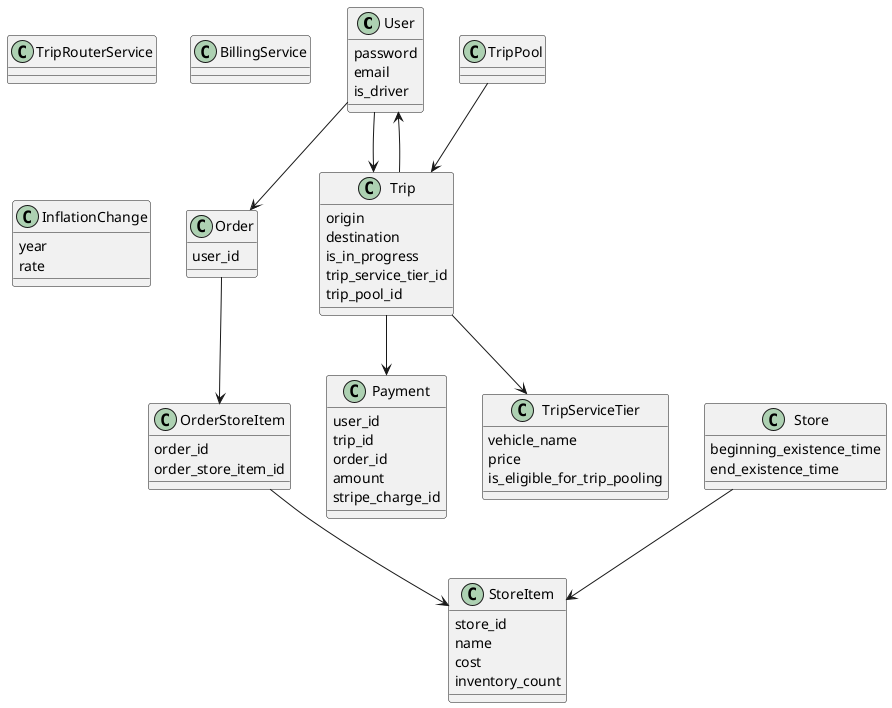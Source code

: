 @startuml
skinparam shadowing false

class User {
  password
  email
  is_driver
}

class Trip {
  origin
  destination
  is_in_progress
  trip_service_tier_id
  trip_pool_id
}

class TripPool {
}

class TripRouterService {
}

class BillingService {
}

class Payment {
  user_id
  trip_id
  order_id
  amount
  stripe_charge_id
}

class TripServiceTier {
  vehicle_name
  price
  is_eligible_for_trip_pooling
}

class Order {
  user_id
}

User --> Order

class OrderStoreItem {
  order_id
  order_store_item_id
}

Order --> OrderStoreItem

class Store {
  beginning_existence_time
  end_existence_time
}

class StoreItem {
  store_id
  name
  cost
  inventory_count
}

class InflationChange {
  year
  rate
}

OrderStoreItem --> StoreItem
Store --> StoreItem

User --> Trip
Trip --> User
Trip --> Payment
Trip --> TripServiceTier
TripPool --> Trip

@enduml
